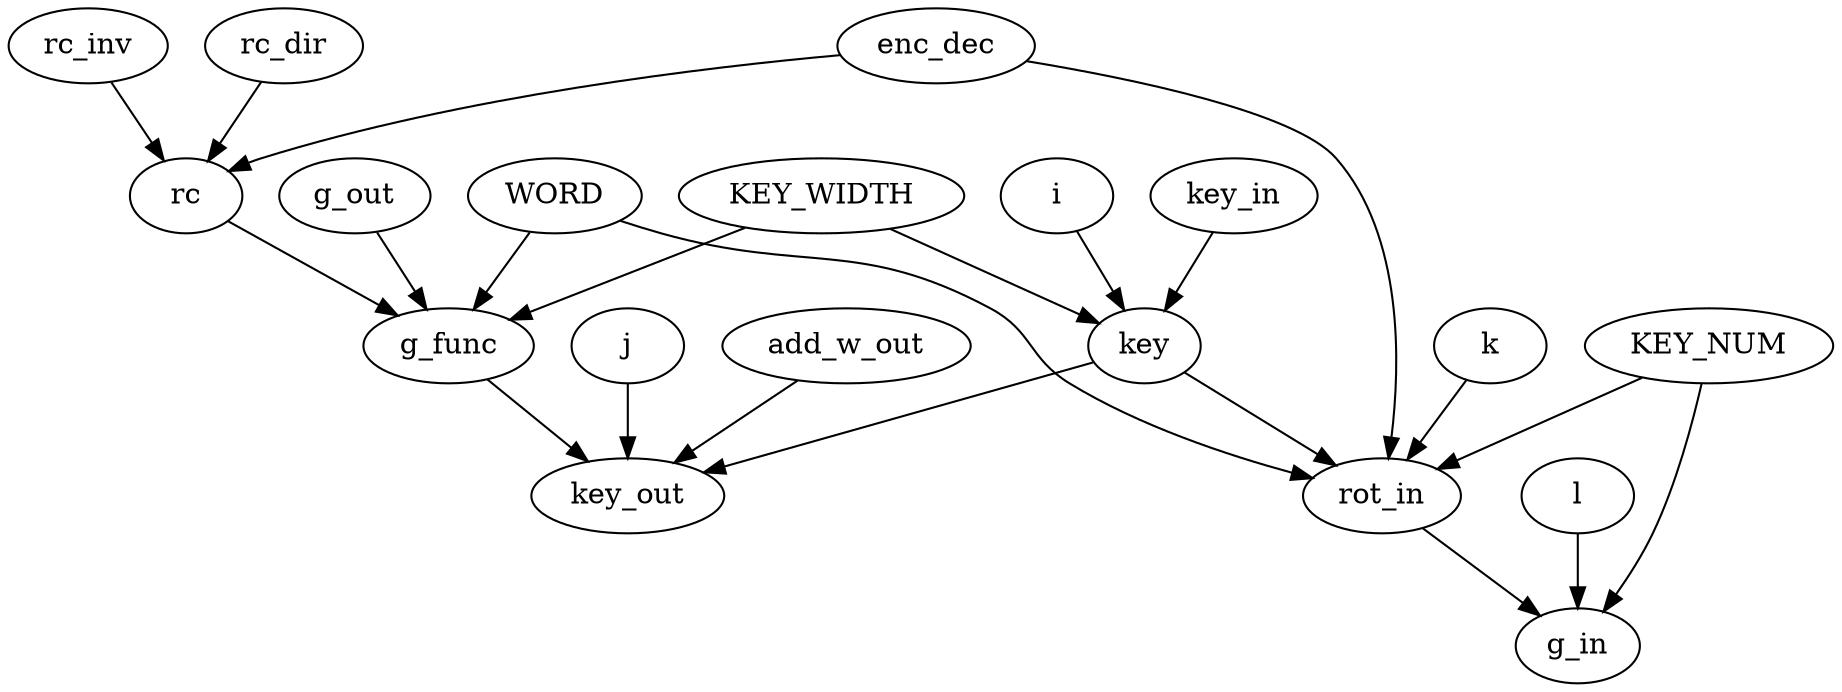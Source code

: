 strict digraph "" {
	rc_inv -> rc	 [weight=1.0];
	enc_dec -> rot_in	 [weight=1.0];
	enc_dec -> rc	 [weight=1.0];
	g_out -> g_func	 [weight=1.0];
	WORD -> rot_in	 [weight=1.0];
	WORD -> g_func	 [weight=1.0];
	rot_in -> g_in	 [weight=1.0];
	i -> key	 [weight=1.0];
	k -> rot_in	 [weight=1.0];
	j -> key_out	 [weight=7.0];
	l -> g_in	 [weight=1.0];
	g_func -> key_out	 [weight=2.0];
	add_w_out -> key_out	 [weight=1.0];
	KEY_NUM -> rot_in	 [weight=1.0];
	KEY_NUM -> g_in	 [weight=1.0];
	key_in -> key	 [weight=1.0];
	key -> rot_in	 [weight=1.0];
	key -> key_out	 [weight=7.0];
	rc -> g_func	 [weight=1.0];
	rc_dir -> rc	 [weight=1.0];
	KEY_WIDTH -> g_func	 [weight=1.0];
	KEY_WIDTH -> key	 [weight=1.0];
}
